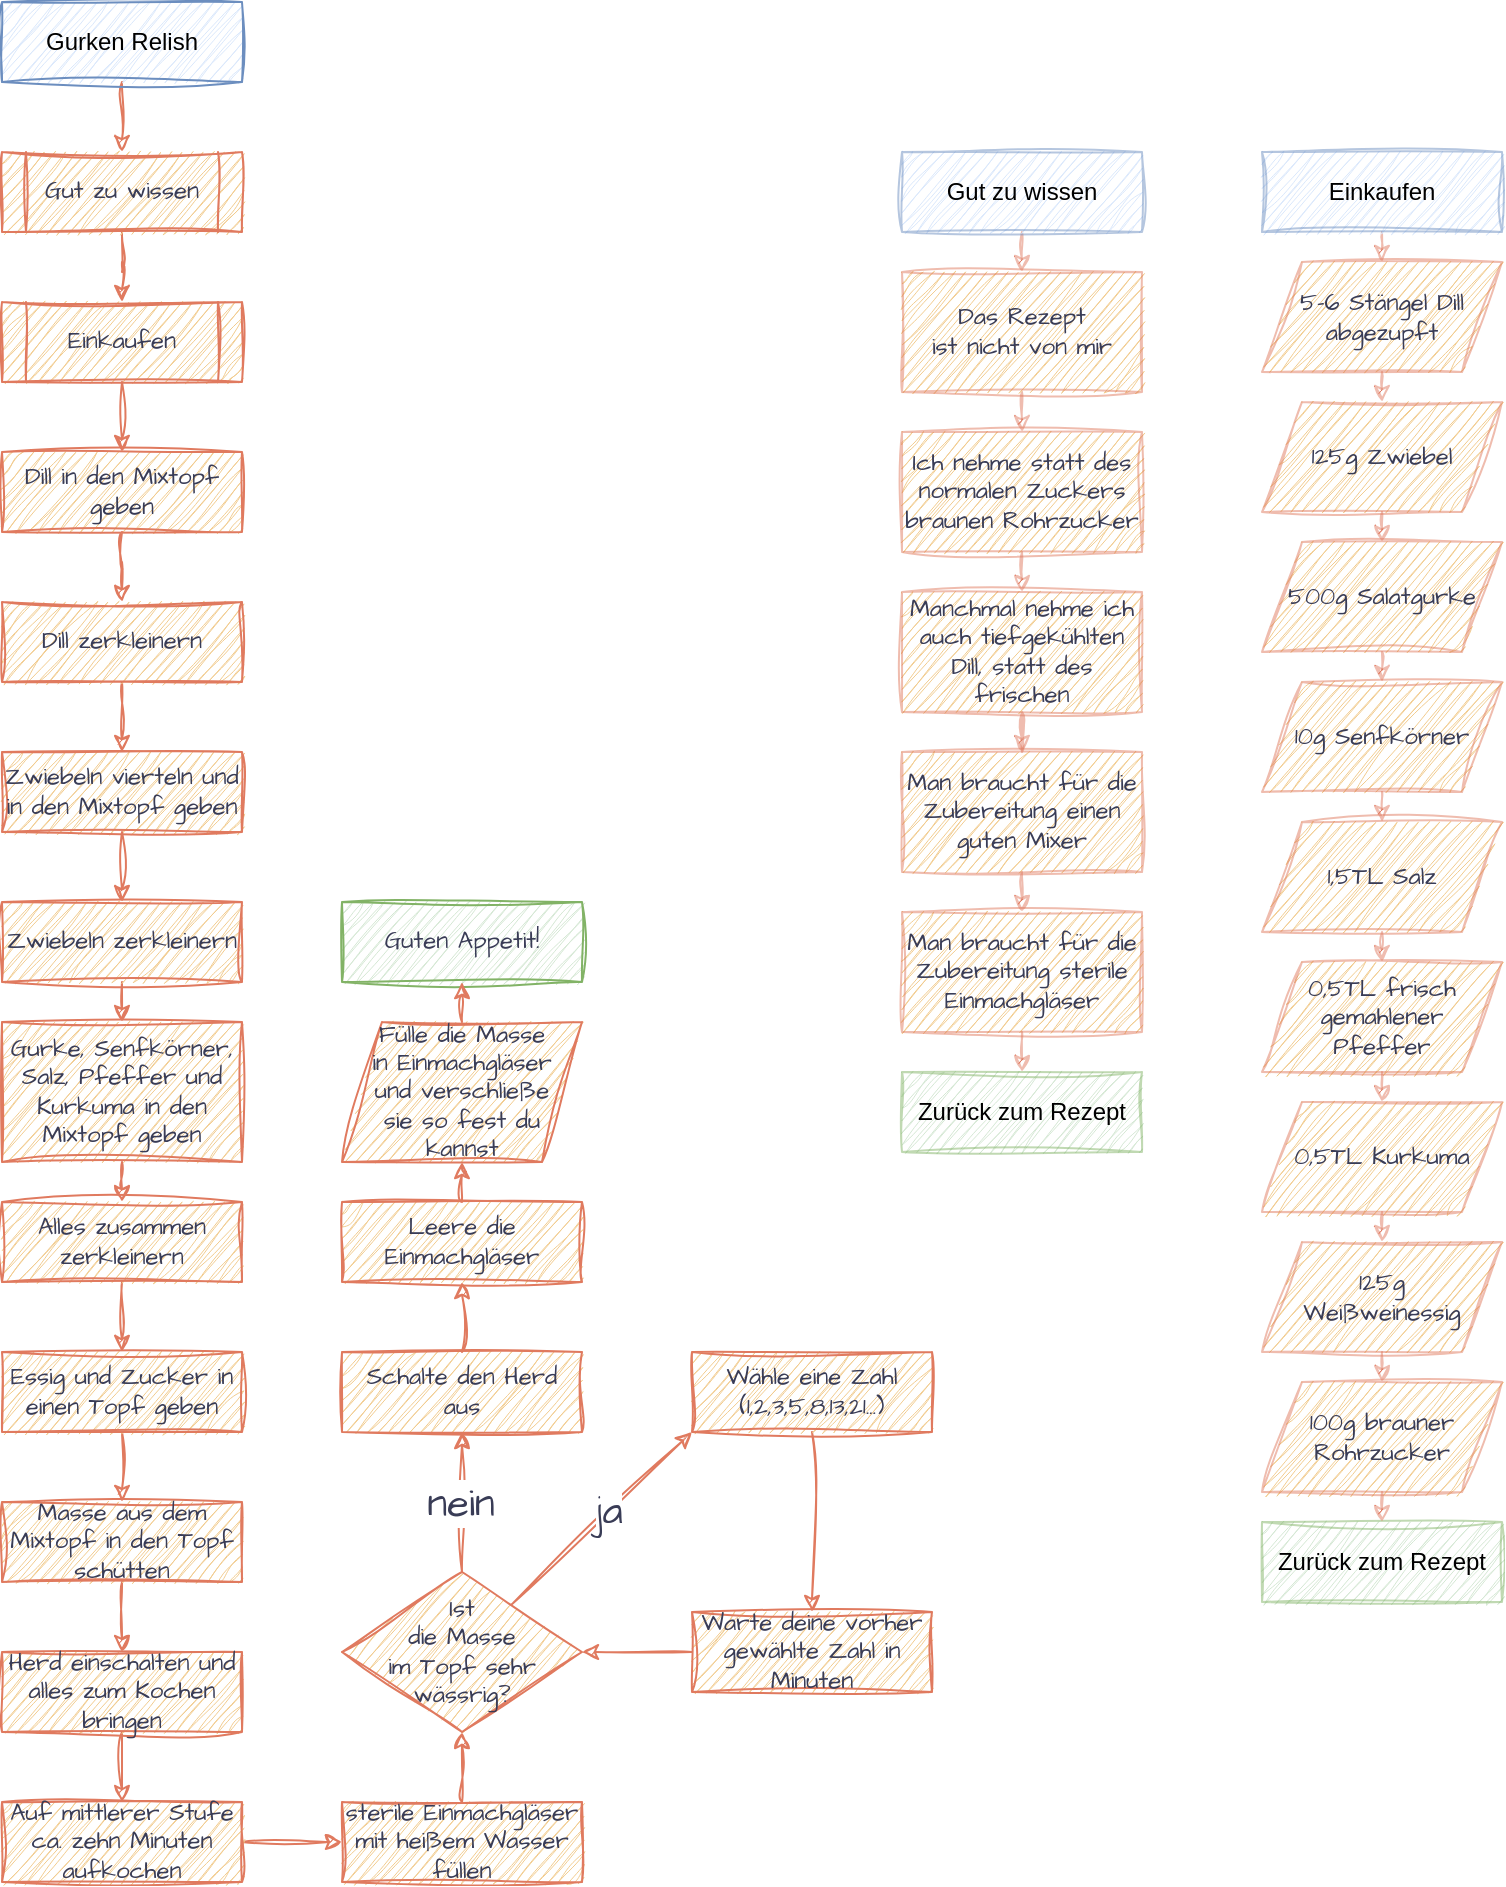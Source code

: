 <mxfile version="24.4.8" type="github">
  <diagram id="C5RBs43oDa-KdzZeNtuy" name="Page-1">
    <mxGraphModel dx="868" dy="443" grid="1" gridSize="10" guides="1" tooltips="1" connect="1" arrows="1" fold="1" page="1" pageScale="1" pageWidth="827" pageHeight="1169" math="0" shadow="0">
      <root>
        <mxCell id="WIyWlLk6GJQsqaUBKTNV-0" />
        <mxCell id="WIyWlLk6GJQsqaUBKTNV-1" parent="WIyWlLk6GJQsqaUBKTNV-0" />
        <mxCell id="4L0IjsL5w-Bih_GVUGfY-2" style="edgeStyle=orthogonalEdgeStyle;rounded=0;hachureGap=4;orthogonalLoop=1;jettySize=auto;html=1;exitX=0.5;exitY=1;exitDx=0;exitDy=0;entryX=0.5;entryY=0;entryDx=0;entryDy=0;strokeColor=#E07A5F;fontFamily=Architects Daughter;fontSource=https%3A%2F%2Ffonts.googleapis.com%2Fcss%3Ffamily%3DArchitects%2BDaughter;fontSize=16;fontColor=#393C56;fillColor=#F2CC8F;sketch=1;curveFitting=1;jiggle=2;" parent="WIyWlLk6GJQsqaUBKTNV-1" source="WIyWlLk6GJQsqaUBKTNV-3" target="4L0IjsL5w-Bih_GVUGfY-1" edge="1">
          <mxGeometry relative="1" as="geometry" />
        </mxCell>
        <mxCell id="WIyWlLk6GJQsqaUBKTNV-3" value="Gurken Relish" style="rounded=0;whiteSpace=wrap;html=1;fontSize=12;glass=0;strokeWidth=1;shadow=0;labelBackgroundColor=none;fillColor=#dae8fc;strokeColor=#6c8ebf;sketch=1;curveFitting=1;jiggle=2;" parent="WIyWlLk6GJQsqaUBKTNV-1" vertex="1">
          <mxGeometry x="50" y="50" width="120" height="40" as="geometry" />
        </mxCell>
        <mxCell id="4L0IjsL5w-Bih_GVUGfY-16" style="edgeStyle=orthogonalEdgeStyle;rounded=0;hachureGap=4;orthogonalLoop=1;jettySize=auto;html=1;exitX=0.5;exitY=1;exitDx=0;exitDy=0;strokeColor=#E07A5F;fontFamily=Architects Daughter;fontSource=https%3A%2F%2Ffonts.googleapis.com%2Fcss%3Ffamily%3DArchitects%2BDaughter;fontSize=16;fontColor=#393C56;fillColor=#F2CC8F;sketch=1;curveFitting=1;jiggle=2;" parent="WIyWlLk6GJQsqaUBKTNV-1" source="4L0IjsL5w-Bih_GVUGfY-1" target="4L0IjsL5w-Bih_GVUGfY-15" edge="1">
          <mxGeometry relative="1" as="geometry" />
        </mxCell>
        <mxCell id="4L0IjsL5w-Bih_GVUGfY-1" value="Gut zu wissen" style="shape=process;whiteSpace=wrap;html=1;backgroundOutline=1;hachureGap=4;strokeColor=#E07A5F;fontFamily=Architects Daughter;fontSource=https%3A%2F%2Ffonts.googleapis.com%2Fcss%3Ffamily%3DArchitects%2BDaughter;fontSize=12;fontColor=#393C56;fillColor=#F2CC8F;rounded=0;sketch=1;curveFitting=1;jiggle=2;" parent="WIyWlLk6GJQsqaUBKTNV-1" vertex="1">
          <mxGeometry x="50" y="125" width="120" height="40" as="geometry" />
        </mxCell>
        <mxCell id="4L0IjsL5w-Bih_GVUGfY-70" style="edgeStyle=orthogonalEdgeStyle;rounded=0;hachureGap=4;orthogonalLoop=1;jettySize=auto;html=1;exitX=0.5;exitY=1;exitDx=0;exitDy=0;strokeColor=#E07A5F;fontFamily=Architects Daughter;fontSource=https%3A%2F%2Ffonts.googleapis.com%2Fcss%3Ffamily%3DArchitects%2BDaughter;fontSize=16;fontColor=#393C56;fillColor=#F2CC8F;sketch=1;curveFitting=1;jiggle=2;" parent="WIyWlLk6GJQsqaUBKTNV-1" source="4L0IjsL5w-Bih_GVUGfY-3" target="4L0IjsL5w-Bih_GVUGfY-69" edge="1">
          <mxGeometry relative="1" as="geometry" />
        </mxCell>
        <mxCell id="4L0IjsL5w-Bih_GVUGfY-3" value="Dill in den Mixtopf geben" style="rounded=0;whiteSpace=wrap;html=1;hachureGap=4;strokeColor=#E07A5F;fontFamily=Architects Daughter;fontSource=https%3A%2F%2Ffonts.googleapis.com%2Fcss%3Ffamily%3DArchitects%2BDaughter;fontSize=12;fontColor=#393C56;fillColor=#F2CC8F;sketch=1;curveFitting=1;jiggle=2;" parent="WIyWlLk6GJQsqaUBKTNV-1" vertex="1">
          <mxGeometry x="50" y="275" width="120" height="40" as="geometry" />
        </mxCell>
        <mxCell id="4L0IjsL5w-Bih_GVUGfY-8" style="edgeStyle=orthogonalEdgeStyle;rounded=0;hachureGap=4;orthogonalLoop=1;jettySize=auto;html=1;exitX=0.5;exitY=1;exitDx=0;exitDy=0;entryX=0.5;entryY=0;entryDx=0;entryDy=0;strokeColor=#E07A5F;fontFamily=Architects Daughter;fontSource=https%3A%2F%2Ffonts.googleapis.com%2Fcss%3Ffamily%3DArchitects%2BDaughter;fontSize=16;fontColor=#393C56;fillColor=#F2CC8F;sketch=1;curveFitting=1;jiggle=2;shadow=0;strokeOpacity=50;" parent="WIyWlLk6GJQsqaUBKTNV-1" source="4L0IjsL5w-Bih_GVUGfY-5" target="4L0IjsL5w-Bih_GVUGfY-7" edge="1">
          <mxGeometry relative="1" as="geometry" />
        </mxCell>
        <mxCell id="4L0IjsL5w-Bih_GVUGfY-5" value="Gut zu wissen" style="rounded=0;whiteSpace=wrap;html=1;fontSize=12;glass=0;strokeWidth=1;shadow=0;labelBackgroundColor=none;fillColor=#dae8fc;strokeColor=#6c8ebf;sketch=1;curveFitting=1;jiggle=2;strokeOpacity=50;" parent="WIyWlLk6GJQsqaUBKTNV-1" vertex="1">
          <mxGeometry x="500" y="125" width="120" height="40" as="geometry" />
        </mxCell>
        <mxCell id="4L0IjsL5w-Bih_GVUGfY-10" style="edgeStyle=orthogonalEdgeStyle;rounded=0;hachureGap=4;orthogonalLoop=1;jettySize=auto;html=1;exitX=0.5;exitY=1;exitDx=0;exitDy=0;entryX=0.5;entryY=0;entryDx=0;entryDy=0;strokeColor=#E07A5F;fontFamily=Architects Daughter;fontSource=https%3A%2F%2Ffonts.googleapis.com%2Fcss%3Ffamily%3DArchitects%2BDaughter;fontSize=16;fontColor=#393C56;fillColor=#F2CC8F;sketch=1;curveFitting=1;jiggle=2;shadow=0;strokeOpacity=50;" parent="WIyWlLk6GJQsqaUBKTNV-1" source="4L0IjsL5w-Bih_GVUGfY-7" target="4L0IjsL5w-Bih_GVUGfY-9" edge="1">
          <mxGeometry relative="1" as="geometry" />
        </mxCell>
        <mxCell id="4L0IjsL5w-Bih_GVUGfY-7" value="Das Rezept&lt;br&gt;ist nicht von mir" style="shape=label;fixedSize=1;hachureGap=4;strokeColor=#E07A5F;fontFamily=Architects Daughter;fontSource=https%3A%2F%2Ffonts.googleapis.com%2Fcss%3Ffamily%3DArchitects%2BDaughter;fontSize=12;fontColor=#393C56;fillColor=#F2CC8F;labelBorderColor=none;whiteSpace=wrap;html=1;labelBackgroundColor=none;rounded=0;sketch=1;curveFitting=1;jiggle=2;shadow=0;strokeOpacity=50;" parent="WIyWlLk6GJQsqaUBKTNV-1" vertex="1">
          <mxGeometry x="500" y="185" width="120" height="60" as="geometry" />
        </mxCell>
        <mxCell id="4L0IjsL5w-Bih_GVUGfY-12" style="edgeStyle=orthogonalEdgeStyle;rounded=0;hachureGap=4;orthogonalLoop=1;jettySize=auto;html=1;exitX=0.5;exitY=1;exitDx=0;exitDy=0;entryX=0.5;entryY=0;entryDx=0;entryDy=0;strokeColor=#E07A5F;fontFamily=Architects Daughter;fontSource=https%3A%2F%2Ffonts.googleapis.com%2Fcss%3Ffamily%3DArchitects%2BDaughter;fontSize=16;fontColor=#393C56;fillColor=#F2CC8F;sketch=1;curveFitting=1;jiggle=2;shadow=0;strokeOpacity=50;" parent="WIyWlLk6GJQsqaUBKTNV-1" source="4L0IjsL5w-Bih_GVUGfY-9" target="4L0IjsL5w-Bih_GVUGfY-11" edge="1">
          <mxGeometry relative="1" as="geometry" />
        </mxCell>
        <mxCell id="4L0IjsL5w-Bih_GVUGfY-9" value="Ich nehme statt des normalen Zuckers braunen Rohrzucker" style="shape=label;fixedSize=1;hachureGap=4;strokeColor=#E07A5F;fontFamily=Architects Daughter;fontSource=https%3A%2F%2Ffonts.googleapis.com%2Fcss%3Ffamily%3DArchitects%2BDaughter;fontSize=12;fontColor=#393C56;fillColor=#F2CC8F;labelBorderColor=none;whiteSpace=wrap;html=1;labelBackgroundColor=none;rounded=0;sketch=1;curveFitting=1;jiggle=2;shadow=0;strokeOpacity=50;" parent="WIyWlLk6GJQsqaUBKTNV-1" vertex="1">
          <mxGeometry x="500" y="265" width="120" height="60" as="geometry" />
        </mxCell>
        <mxCell id="4L0IjsL5w-Bih_GVUGfY-21" style="edgeStyle=orthogonalEdgeStyle;rounded=0;hachureGap=4;orthogonalLoop=1;jettySize=auto;html=1;exitX=0.5;exitY=1;exitDx=0;exitDy=0;strokeColor=#E07A5F;fontFamily=Architects Daughter;fontSource=https%3A%2F%2Ffonts.googleapis.com%2Fcss%3Ffamily%3DArchitects%2BDaughter;fontSize=16;fontColor=#393C56;fillColor=#F2CC8F;sketch=1;curveFitting=1;jiggle=2;shadow=0;strokeOpacity=50;" parent="WIyWlLk6GJQsqaUBKTNV-1" source="4L0IjsL5w-Bih_GVUGfY-11" target="4L0IjsL5w-Bih_GVUGfY-20" edge="1">
          <mxGeometry relative="1" as="geometry" />
        </mxCell>
        <mxCell id="4L0IjsL5w-Bih_GVUGfY-11" value="Manchmal nehme ich auch tiefgekühlten Dill, statt des frischen" style="shape=label;fixedSize=1;hachureGap=4;strokeColor=#E07A5F;fontFamily=Architects Daughter;fontSource=https%3A%2F%2Ffonts.googleapis.com%2Fcss%3Ffamily%3DArchitects%2BDaughter;fontSize=12;fontColor=#393C56;fillColor=#F2CC8F;labelBorderColor=none;whiteSpace=wrap;html=1;labelBackgroundColor=none;rounded=0;sketch=1;curveFitting=1;jiggle=2;shadow=0;strokeOpacity=50;" parent="WIyWlLk6GJQsqaUBKTNV-1" vertex="1">
          <mxGeometry x="500" y="345" width="120" height="60" as="geometry" />
        </mxCell>
        <mxCell id="4L0IjsL5w-Bih_GVUGfY-13" value="Zurück zum Rezept" style="rounded=0;whiteSpace=wrap;html=1;fontSize=12;glass=0;strokeWidth=1;shadow=0;labelBackgroundColor=none;fillColor=#d5e8d4;strokeColor=#82b366;sketch=1;curveFitting=1;jiggle=2;strokeOpacity=50;" parent="WIyWlLk6GJQsqaUBKTNV-1" vertex="1">
          <mxGeometry x="500" y="585" width="120" height="40" as="geometry" />
        </mxCell>
        <mxCell id="4L0IjsL5w-Bih_GVUGfY-68" style="edgeStyle=orthogonalEdgeStyle;rounded=0;hachureGap=4;orthogonalLoop=1;jettySize=auto;html=1;exitX=0.5;exitY=1;exitDx=0;exitDy=0;entryX=0.5;entryY=0;entryDx=0;entryDy=0;strokeColor=#E07A5F;fontFamily=Architects Daughter;fontSource=https%3A%2F%2Ffonts.googleapis.com%2Fcss%3Ffamily%3DArchitects%2BDaughter;fontSize=16;fontColor=#393C56;fillColor=#F2CC8F;sketch=1;curveFitting=1;jiggle=2;" parent="WIyWlLk6GJQsqaUBKTNV-1" source="4L0IjsL5w-Bih_GVUGfY-15" target="4L0IjsL5w-Bih_GVUGfY-3" edge="1">
          <mxGeometry relative="1" as="geometry" />
        </mxCell>
        <mxCell id="4L0IjsL5w-Bih_GVUGfY-15" value="Einkaufen" style="shape=process;whiteSpace=wrap;html=1;backgroundOutline=1;hachureGap=4;strokeColor=#E07A5F;fontFamily=Architects Daughter;fontSource=https%3A%2F%2Ffonts.googleapis.com%2Fcss%3Ffamily%3DArchitects%2BDaughter;fontSize=12;fontColor=#393C56;fillColor=#F2CC8F;rounded=0;sketch=1;curveFitting=1;jiggle=2;" parent="WIyWlLk6GJQsqaUBKTNV-1" vertex="1">
          <mxGeometry x="50" y="200" width="120" height="40" as="geometry" />
        </mxCell>
        <mxCell id="4L0IjsL5w-Bih_GVUGfY-31" style="edgeStyle=orthogonalEdgeStyle;rounded=0;hachureGap=4;orthogonalLoop=1;jettySize=auto;html=1;exitX=0.5;exitY=1;exitDx=0;exitDy=0;entryX=0.5;entryY=0;entryDx=0;entryDy=0;strokeColor=#E07A5F;fontFamily=Architects Daughter;fontSource=https%3A%2F%2Ffonts.googleapis.com%2Fcss%3Ffamily%3DArchitects%2BDaughter;fontSize=16;fontColor=#393C56;fillColor=#F2CC8F;sketch=1;curveFitting=1;jiggle=2;strokeOpacity=50;" parent="WIyWlLk6GJQsqaUBKTNV-1" source="4L0IjsL5w-Bih_GVUGfY-17" target="4L0IjsL5w-Bih_GVUGfY-18" edge="1">
          <mxGeometry relative="1" as="geometry" />
        </mxCell>
        <mxCell id="4L0IjsL5w-Bih_GVUGfY-17" value="Einkaufen" style="rounded=0;whiteSpace=wrap;html=1;fontSize=12;glass=0;strokeWidth=1;shadow=0;labelBackgroundColor=none;fillColor=#dae8fc;strokeColor=#6c8ebf;sketch=1;curveFitting=1;jiggle=2;strokeOpacity=50;" parent="WIyWlLk6GJQsqaUBKTNV-1" vertex="1">
          <mxGeometry x="680" y="125" width="120" height="40" as="geometry" />
        </mxCell>
        <mxCell id="4L0IjsL5w-Bih_GVUGfY-32" style="edgeStyle=orthogonalEdgeStyle;rounded=0;hachureGap=4;orthogonalLoop=1;jettySize=auto;html=1;exitX=0.5;exitY=1;exitDx=0;exitDy=0;strokeColor=#E07A5F;fontFamily=Architects Daughter;fontSource=https%3A%2F%2Ffonts.googleapis.com%2Fcss%3Ffamily%3DArchitects%2BDaughter;fontSize=16;fontColor=#393C56;fillColor=#F2CC8F;sketch=1;curveFitting=1;jiggle=2;strokeOpacity=50;entryX=0.5;entryY=0;entryDx=0;entryDy=0;" parent="WIyWlLk6GJQsqaUBKTNV-1" source="4L0IjsL5w-Bih_GVUGfY-18" target="f4ZvMwfRTSCUIyHT1_3n-0" edge="1">
          <mxGeometry relative="1" as="geometry">
            <mxPoint x="740" y="255" as="targetPoint" />
          </mxGeometry>
        </mxCell>
        <mxCell id="4L0IjsL5w-Bih_GVUGfY-18" value="5-6 Stängel Dill&lt;br&gt;abgezupft" style="shape=parallelogram;fixedSize=1;hachureGap=4;strokeColor=#E07A5F;fontFamily=Architects Daughter;fontSource=https%3A%2F%2Ffonts.googleapis.com%2Fcss%3Ffamily%3DArchitects%2BDaughter;fontSize=12;fontColor=#393C56;fillColor=#F2CC8F;labelBorderColor=none;whiteSpace=wrap;html=1;labelBackgroundColor=none;verticalAlign=middle;rounded=0;sketch=1;curveFitting=1;jiggle=2;strokeOpacity=50;perimeter=parallelogramPerimeter;align=center;" parent="WIyWlLk6GJQsqaUBKTNV-1" vertex="1">
          <mxGeometry x="680" y="180" width="120" height="55" as="geometry" />
        </mxCell>
        <mxCell id="4L0IjsL5w-Bih_GVUGfY-20" value="Man braucht für die Zubereitung einen guten Mixer" style="shape=label;fixedSize=1;hachureGap=4;strokeColor=#E07A5F;fontFamily=Architects Daughter;fontSource=https%3A%2F%2Ffonts.googleapis.com%2Fcss%3Ffamily%3DArchitects%2BDaughter;fontSize=12;fontColor=#393C56;fillColor=#F2CC8F;labelBorderColor=none;whiteSpace=wrap;html=1;labelBackgroundColor=none;rounded=0;sketch=1;curveFitting=1;jiggle=2;shadow=0;strokeOpacity=50;" parent="WIyWlLk6GJQsqaUBKTNV-1" vertex="1">
          <mxGeometry x="500" y="425" width="120" height="60" as="geometry" />
        </mxCell>
        <mxCell id="4L0IjsL5w-Bih_GVUGfY-61" value="Zurück zum Rezept" style="rounded=0;whiteSpace=wrap;html=1;fontSize=12;glass=0;strokeWidth=1;shadow=0;labelBackgroundColor=none;fillColor=#d5e8d4;strokeColor=#82b366;sketch=1;curveFitting=1;jiggle=2;strokeOpacity=50;" parent="WIyWlLk6GJQsqaUBKTNV-1" vertex="1">
          <mxGeometry x="680" y="810" width="120" height="40" as="geometry" />
        </mxCell>
        <mxCell id="4L0IjsL5w-Bih_GVUGfY-73" style="edgeStyle=orthogonalEdgeStyle;rounded=0;hachureGap=4;orthogonalLoop=1;jettySize=auto;html=1;exitX=0.5;exitY=1;exitDx=0;exitDy=0;entryX=0.5;entryY=0;entryDx=0;entryDy=0;strokeColor=#E07A5F;fontFamily=Architects Daughter;fontSource=https%3A%2F%2Ffonts.googleapis.com%2Fcss%3Ffamily%3DArchitects%2BDaughter;fontSize=16;fontColor=#393C56;fillColor=#F2CC8F;sketch=1;curveFitting=1;jiggle=2;" parent="WIyWlLk6GJQsqaUBKTNV-1" source="4L0IjsL5w-Bih_GVUGfY-69" target="4L0IjsL5w-Bih_GVUGfY-72" edge="1">
          <mxGeometry relative="1" as="geometry" />
        </mxCell>
        <mxCell id="4L0IjsL5w-Bih_GVUGfY-69" value="Dill zerkleinern" style="rounded=0;whiteSpace=wrap;html=1;hachureGap=4;strokeColor=#E07A5F;fontFamily=Architects Daughter;fontSource=https%3A%2F%2Ffonts.googleapis.com%2Fcss%3Ffamily%3DArchitects%2BDaughter;fontSize=12;fontColor=#393C56;fillColor=#F2CC8F;sketch=1;curveFitting=1;jiggle=2;" parent="WIyWlLk6GJQsqaUBKTNV-1" vertex="1">
          <mxGeometry x="50" y="350" width="120" height="40" as="geometry" />
        </mxCell>
        <mxCell id="4L0IjsL5w-Bih_GVUGfY-72" value="Zwiebeln vierteln und in den Mixtopf geben" style="rounded=0;whiteSpace=wrap;html=1;hachureGap=4;strokeColor=#E07A5F;fontFamily=Architects Daughter;fontSource=https%3A%2F%2Ffonts.googleapis.com%2Fcss%3Ffamily%3DArchitects%2BDaughter;fontSize=12;fontColor=#393C56;fillColor=#F2CC8F;sketch=1;curveFitting=1;jiggle=2;" parent="WIyWlLk6GJQsqaUBKTNV-1" vertex="1">
          <mxGeometry x="50" y="425" width="120" height="40" as="geometry" />
        </mxCell>
        <mxCell id="4L0IjsL5w-Bih_GVUGfY-79" style="edgeStyle=orthogonalEdgeStyle;rounded=0;hachureGap=4;orthogonalLoop=1;jettySize=auto;html=1;exitX=0.5;exitY=1;exitDx=0;exitDy=0;entryX=0.5;entryY=0;entryDx=0;entryDy=0;strokeColor=#E07A5F;fontFamily=Architects Daughter;fontSource=https%3A%2F%2Ffonts.googleapis.com%2Fcss%3Ffamily%3DArchitects%2BDaughter;fontSize=16;fontColor=#393C56;fillColor=#F2CC8F;sketch=1;curveFitting=1;jiggle=2;" parent="WIyWlLk6GJQsqaUBKTNV-1" source="4L0IjsL5w-Bih_GVUGfY-76" target="4L0IjsL5w-Bih_GVUGfY-78" edge="1">
          <mxGeometry relative="1" as="geometry" />
        </mxCell>
        <mxCell id="4L0IjsL5w-Bih_GVUGfY-76" value="Zwiebeln zerkleinern" style="rounded=0;whiteSpace=wrap;html=1;hachureGap=4;strokeColor=#E07A5F;fontFamily=Architects Daughter;fontSource=https%3A%2F%2Ffonts.googleapis.com%2Fcss%3Ffamily%3DArchitects%2BDaughter;fontSize=12;fontColor=#393C56;fillColor=#F2CC8F;sketch=1;curveFitting=1;jiggle=2;" parent="WIyWlLk6GJQsqaUBKTNV-1" vertex="1">
          <mxGeometry x="50" y="500" width="120" height="40" as="geometry" />
        </mxCell>
        <mxCell id="4L0IjsL5w-Bih_GVUGfY-81" style="edgeStyle=orthogonalEdgeStyle;rounded=0;hachureGap=4;orthogonalLoop=1;jettySize=auto;html=1;exitX=0.5;exitY=1;exitDx=0;exitDy=0;entryX=0.5;entryY=0;entryDx=0;entryDy=0;strokeColor=#E07A5F;fontFamily=Architects Daughter;fontSource=https%3A%2F%2Ffonts.googleapis.com%2Fcss%3Ffamily%3DArchitects%2BDaughter;fontSize=16;fontColor=#393C56;fillColor=#F2CC8F;sketch=1;curveFitting=1;jiggle=2;" parent="WIyWlLk6GJQsqaUBKTNV-1" source="4L0IjsL5w-Bih_GVUGfY-78" target="4L0IjsL5w-Bih_GVUGfY-80" edge="1">
          <mxGeometry relative="1" as="geometry" />
        </mxCell>
        <mxCell id="4L0IjsL5w-Bih_GVUGfY-78" value="Gurke, Senfkörner, Salz, Pfeffer und Kurkuma in den Mixtopf geben" style="rounded=0;whiteSpace=wrap;html=1;hachureGap=4;strokeColor=#E07A5F;fontFamily=Architects Daughter;fontSource=https%3A%2F%2Ffonts.googleapis.com%2Fcss%3Ffamily%3DArchitects%2BDaughter;fontSize=12;fontColor=#393C56;fillColor=#F2CC8F;sketch=1;curveFitting=1;jiggle=2;" parent="WIyWlLk6GJQsqaUBKTNV-1" vertex="1">
          <mxGeometry x="50" y="560" width="120" height="70" as="geometry" />
        </mxCell>
        <mxCell id="4L0IjsL5w-Bih_GVUGfY-83" style="edgeStyle=orthogonalEdgeStyle;rounded=0;hachureGap=4;orthogonalLoop=1;jettySize=auto;html=1;exitX=0.5;exitY=1;exitDx=0;exitDy=0;entryX=0.5;entryY=0;entryDx=0;entryDy=0;strokeColor=#E07A5F;fontFamily=Architects Daughter;fontSource=https%3A%2F%2Ffonts.googleapis.com%2Fcss%3Ffamily%3DArchitects%2BDaughter;fontSize=16;fontColor=#393C56;fillColor=#F2CC8F;sketch=1;curveFitting=1;jiggle=2;" parent="WIyWlLk6GJQsqaUBKTNV-1" source="4L0IjsL5w-Bih_GVUGfY-80" target="4L0IjsL5w-Bih_GVUGfY-82" edge="1">
          <mxGeometry relative="1" as="geometry" />
        </mxCell>
        <mxCell id="4L0IjsL5w-Bih_GVUGfY-80" value="Alles zusammen zerkleinern" style="rounded=0;whiteSpace=wrap;html=1;hachureGap=4;strokeColor=#E07A5F;fontFamily=Architects Daughter;fontSource=https%3A%2F%2Ffonts.googleapis.com%2Fcss%3Ffamily%3DArchitects%2BDaughter;fontSize=12;fontColor=#393C56;fillColor=#F2CC8F;sketch=1;curveFitting=1;jiggle=2;" parent="WIyWlLk6GJQsqaUBKTNV-1" vertex="1">
          <mxGeometry x="50" y="650" width="120" height="40" as="geometry" />
        </mxCell>
        <mxCell id="4L0IjsL5w-Bih_GVUGfY-85" style="edgeStyle=orthogonalEdgeStyle;rounded=0;hachureGap=4;orthogonalLoop=1;jettySize=auto;html=1;exitX=0.5;exitY=1;exitDx=0;exitDy=0;entryX=0.5;entryY=0;entryDx=0;entryDy=0;strokeColor=#E07A5F;fontFamily=Architects Daughter;fontSource=https%3A%2F%2Ffonts.googleapis.com%2Fcss%3Ffamily%3DArchitects%2BDaughter;fontSize=16;fontColor=#393C56;fillColor=#F2CC8F;sketch=1;curveFitting=1;jiggle=2;" parent="WIyWlLk6GJQsqaUBKTNV-1" source="4L0IjsL5w-Bih_GVUGfY-82" target="4L0IjsL5w-Bih_GVUGfY-86" edge="1">
          <mxGeometry relative="1" as="geometry">
            <mxPoint x="110" y="800" as="targetPoint" />
          </mxGeometry>
        </mxCell>
        <mxCell id="4L0IjsL5w-Bih_GVUGfY-82" value="Essig und Zucker in einen Topf geben" style="rounded=0;whiteSpace=wrap;html=1;hachureGap=4;strokeColor=#E07A5F;fontFamily=Architects Daughter;fontSource=https%3A%2F%2Ffonts.googleapis.com%2Fcss%3Ffamily%3DArchitects%2BDaughter;fontSize=12;fontColor=#393C56;fillColor=#F2CC8F;sketch=1;curveFitting=1;jiggle=2;" parent="WIyWlLk6GJQsqaUBKTNV-1" vertex="1">
          <mxGeometry x="50" y="725" width="120" height="40" as="geometry" />
        </mxCell>
        <mxCell id="4L0IjsL5w-Bih_GVUGfY-89" style="edgeStyle=orthogonalEdgeStyle;rounded=0;hachureGap=4;orthogonalLoop=1;jettySize=auto;html=1;exitX=0.5;exitY=1;exitDx=0;exitDy=0;entryX=0.5;entryY=0;entryDx=0;entryDy=0;strokeColor=#E07A5F;fontFamily=Architects Daughter;fontSource=https%3A%2F%2Ffonts.googleapis.com%2Fcss%3Ffamily%3DArchitects%2BDaughter;fontSize=16;fontColor=#393C56;fillColor=#F2CC8F;sketch=1;curveFitting=1;jiggle=2;" parent="WIyWlLk6GJQsqaUBKTNV-1" source="4L0IjsL5w-Bih_GVUGfY-86" target="4L0IjsL5w-Bih_GVUGfY-88" edge="1">
          <mxGeometry relative="1" as="geometry" />
        </mxCell>
        <mxCell id="4L0IjsL5w-Bih_GVUGfY-86" value="Masse aus dem Mixtopf in den Topf schütten" style="rounded=0;whiteSpace=wrap;html=1;hachureGap=4;strokeColor=#E07A5F;fontFamily=Architects Daughter;fontSource=https%3A%2F%2Ffonts.googleapis.com%2Fcss%3Ffamily%3DArchitects%2BDaughter;fontSize=12;fontColor=#393C56;fillColor=#F2CC8F;sketch=1;curveFitting=1;jiggle=2;" parent="WIyWlLk6GJQsqaUBKTNV-1" vertex="1">
          <mxGeometry x="50" y="800" width="120" height="40" as="geometry" />
        </mxCell>
        <mxCell id="4L0IjsL5w-Bih_GVUGfY-94" style="edgeStyle=orthogonalEdgeStyle;rounded=0;hachureGap=4;orthogonalLoop=1;jettySize=auto;html=1;exitX=0.5;exitY=1;exitDx=0;exitDy=0;entryX=0.5;entryY=0;entryDx=0;entryDy=0;strokeColor=#E07A5F;fontFamily=Architects Daughter;fontSource=https%3A%2F%2Ffonts.googleapis.com%2Fcss%3Ffamily%3DArchitects%2BDaughter;fontSize=16;fontColor=#393C56;fillColor=#F2CC8F;sketch=1;curveFitting=1;jiggle=2;" parent="WIyWlLk6GJQsqaUBKTNV-1" source="4L0IjsL5w-Bih_GVUGfY-88" target="4L0IjsL5w-Bih_GVUGfY-90" edge="1">
          <mxGeometry relative="1" as="geometry" />
        </mxCell>
        <mxCell id="4L0IjsL5w-Bih_GVUGfY-88" value="Herd einschalten und alles zum Kochen bringen" style="rounded=0;whiteSpace=wrap;html=1;hachureGap=4;strokeColor=#E07A5F;fontFamily=Architects Daughter;fontSource=https%3A%2F%2Ffonts.googleapis.com%2Fcss%3Ffamily%3DArchitects%2BDaughter;fontSize=12;fontColor=#393C56;fillColor=#F2CC8F;sketch=1;curveFitting=1;jiggle=2;" parent="WIyWlLk6GJQsqaUBKTNV-1" vertex="1">
          <mxGeometry x="50" y="875" width="120" height="40" as="geometry" />
        </mxCell>
        <mxCell id="4L0IjsL5w-Bih_GVUGfY-95" style="edgeStyle=orthogonalEdgeStyle;rounded=0;hachureGap=4;orthogonalLoop=1;jettySize=auto;html=1;exitX=1;exitY=0.5;exitDx=0;exitDy=0;strokeColor=#E07A5F;fontFamily=Architects Daughter;fontSource=https%3A%2F%2Ffonts.googleapis.com%2Fcss%3Ffamily%3DArchitects%2BDaughter;fontSize=16;fontColor=#393C56;fillColor=#F2CC8F;sketch=1;curveFitting=1;jiggle=2;entryX=0;entryY=0.5;entryDx=0;entryDy=0;" parent="WIyWlLk6GJQsqaUBKTNV-1" source="4L0IjsL5w-Bih_GVUGfY-90" target="f4ZvMwfRTSCUIyHT1_3n-28" edge="1">
          <mxGeometry relative="1" as="geometry">
            <mxPoint x="190" y="1040" as="targetPoint" />
          </mxGeometry>
        </mxCell>
        <mxCell id="4L0IjsL5w-Bih_GVUGfY-90" value="Auf mittlerer Stufe ca. zehn Minuten aufkochen" style="rounded=0;whiteSpace=wrap;html=1;hachureGap=4;strokeColor=#E07A5F;fontFamily=Architects Daughter;fontSource=https%3A%2F%2Ffonts.googleapis.com%2Fcss%3Ffamily%3DArchitects%2BDaughter;fontSize=12;fontColor=#393C56;fillColor=#F2CC8F;sketch=1;curveFitting=1;jiggle=2;" parent="WIyWlLk6GJQsqaUBKTNV-1" vertex="1">
          <mxGeometry x="50" y="950" width="120" height="40" as="geometry" />
        </mxCell>
        <mxCell id="4L0IjsL5w-Bih_GVUGfY-103" value="f" style="edgeStyle=orthogonalEdgeStyle;rounded=0;hachureGap=4;orthogonalLoop=1;jettySize=auto;html=1;exitX=0.5;exitY=0;exitDx=0;exitDy=0;entryX=0.5;entryY=1;entryDx=0;entryDy=0;strokeColor=#E07A5F;fontFamily=Architects Daughter;fontSource=https%3A%2F%2Ffonts.googleapis.com%2Fcss%3Ffamily%3DArchitects%2BDaughter;fontSize=16;fontColor=#393C56;fillColor=#F2CC8F;sketch=1;curveFitting=1;jiggle=2;" parent="WIyWlLk6GJQsqaUBKTNV-1" source="4L0IjsL5w-Bih_GVUGfY-100" target="4L0IjsL5w-Bih_GVUGfY-101" edge="1">
          <mxGeometry relative="1" as="geometry" />
        </mxCell>
        <mxCell id="4L0IjsL5w-Bih_GVUGfY-104" value="nein" style="edgeLabel;html=1;align=center;verticalAlign=middle;resizable=0;points=[];fontSize=20;fontFamily=Architects Daughter;fontColor=#393C56;rounded=0;sketch=1;curveFitting=1;jiggle=2;" parent="4L0IjsL5w-Bih_GVUGfY-103" vertex="1" connectable="0">
          <mxGeometry x="0.009" y="1" relative="1" as="geometry">
            <mxPoint as="offset" />
          </mxGeometry>
        </mxCell>
        <mxCell id="4L0IjsL5w-Bih_GVUGfY-106" style="rounded=0;hachureGap=4;orthogonalLoop=1;jettySize=auto;html=1;strokeColor=#E07A5F;fontFamily=Architects Daughter;fontSource=https%3A%2F%2Ffonts.googleapis.com%2Fcss%3Ffamily%3DArchitects%2BDaughter;fontSize=16;fontColor=#393C56;fillColor=#F2CC8F;sketch=1;curveFitting=1;jiggle=2;entryX=0;entryY=1;entryDx=0;entryDy=0;" parent="WIyWlLk6GJQsqaUBKTNV-1" source="4L0IjsL5w-Bih_GVUGfY-100" target="4L0IjsL5w-Bih_GVUGfY-105" edge="1">
          <mxGeometry relative="1" as="geometry" />
        </mxCell>
        <mxCell id="4L0IjsL5w-Bih_GVUGfY-107" value="ja" style="edgeLabel;html=1;align=center;verticalAlign=middle;resizable=0;points=[];fontSize=20;fontFamily=Architects Daughter;fontColor=#393C56;rounded=0;sketch=1;curveFitting=1;jiggle=2;" parent="4L0IjsL5w-Bih_GVUGfY-106" vertex="1" connectable="0">
          <mxGeometry x="0.077" y="1" relative="1" as="geometry">
            <mxPoint as="offset" />
          </mxGeometry>
        </mxCell>
        <mxCell id="4L0IjsL5w-Bih_GVUGfY-100" value="Ist&lt;br&gt;die Masse&lt;div&gt;im Topf sehr&lt;br&gt;wässrig?&lt;/div&gt;" style="rhombus;whiteSpace=wrap;html=1;hachureGap=4;strokeColor=#E07A5F;fontFamily=Architects Daughter;fontSource=https%3A%2F%2Ffonts.googleapis.com%2Fcss%3Ffamily%3DArchitects%2BDaughter;fontSize=12;fontColor=#393C56;fillColor=#F2CC8F;rounded=0;sketch=1;curveFitting=1;jiggle=2;" parent="WIyWlLk6GJQsqaUBKTNV-1" vertex="1">
          <mxGeometry x="220" y="835" width="120" height="80" as="geometry" />
        </mxCell>
        <mxCell id="4L0IjsL5w-Bih_GVUGfY-115" style="edgeStyle=orthogonalEdgeStyle;rounded=0;hachureGap=4;orthogonalLoop=1;jettySize=auto;html=1;exitX=0.5;exitY=0;exitDx=0;exitDy=0;entryX=0.5;entryY=1;entryDx=0;entryDy=0;strokeColor=#E07A5F;fontFamily=Architects Daughter;fontSource=https%3A%2F%2Ffonts.googleapis.com%2Fcss%3Ffamily%3DArchitects%2BDaughter;fontSize=16;fontColor=#393C56;fillColor=#F2CC8F;sketch=1;curveFitting=1;jiggle=2;" parent="WIyWlLk6GJQsqaUBKTNV-1" source="4L0IjsL5w-Bih_GVUGfY-101" target="4L0IjsL5w-Bih_GVUGfY-114" edge="1">
          <mxGeometry relative="1" as="geometry" />
        </mxCell>
        <mxCell id="4L0IjsL5w-Bih_GVUGfY-101" value="Schalte den Herd aus" style="whiteSpace=wrap;html=1;hachureGap=4;strokeColor=#E07A5F;fontFamily=Architects Daughter;fontSource=https%3A%2F%2Ffonts.googleapis.com%2Fcss%3Ffamily%3DArchitects%2BDaughter;fontSize=12;fontColor=#393C56;fillColor=#F2CC8F;rounded=0;sketch=1;curveFitting=1;jiggle=2;" parent="WIyWlLk6GJQsqaUBKTNV-1" vertex="1">
          <mxGeometry x="220" y="725" width="120" height="40" as="geometry" />
        </mxCell>
        <mxCell id="4L0IjsL5w-Bih_GVUGfY-112" style="edgeStyle=orthogonalEdgeStyle;rounded=0;hachureGap=4;orthogonalLoop=1;jettySize=auto;html=1;exitX=0.5;exitY=1;exitDx=0;exitDy=0;entryX=0.5;entryY=0;entryDx=0;entryDy=0;strokeColor=#E07A5F;fontFamily=Architects Daughter;fontSource=https%3A%2F%2Ffonts.googleapis.com%2Fcss%3Ffamily%3DArchitects%2BDaughter;fontSize=16;fontColor=#393C56;fillColor=#F2CC8F;sketch=1;curveFitting=1;jiggle=2;" parent="WIyWlLk6GJQsqaUBKTNV-1" source="4L0IjsL5w-Bih_GVUGfY-105" target="4L0IjsL5w-Bih_GVUGfY-111" edge="1">
          <mxGeometry relative="1" as="geometry" />
        </mxCell>
        <mxCell id="4L0IjsL5w-Bih_GVUGfY-105" value="Wähle eine Zahl (1,2,3,5,8,13,21...)" style="rounded=0;whiteSpace=wrap;html=1;hachureGap=4;strokeColor=#E07A5F;fontFamily=Architects Daughter;fontSource=https%3A%2F%2Ffonts.googleapis.com%2Fcss%3Ffamily%3DArchitects%2BDaughter;fontSize=12;fontColor=#393C56;fillColor=#F2CC8F;sketch=1;curveFitting=1;jiggle=2;" parent="WIyWlLk6GJQsqaUBKTNV-1" vertex="1">
          <mxGeometry x="395" y="725" width="120" height="40" as="geometry" />
        </mxCell>
        <mxCell id="4L0IjsL5w-Bih_GVUGfY-113" style="rounded=0;hachureGap=4;orthogonalLoop=1;jettySize=auto;html=1;exitX=0;exitY=0.5;exitDx=0;exitDy=0;entryX=1;entryY=0.5;entryDx=0;entryDy=0;strokeColor=#E07A5F;fontFamily=Architects Daughter;fontSource=https%3A%2F%2Ffonts.googleapis.com%2Fcss%3Ffamily%3DArchitects%2BDaughter;fontSize=16;fontColor=#393C56;fillColor=#F2CC8F;sketch=1;curveFitting=1;jiggle=2;" parent="WIyWlLk6GJQsqaUBKTNV-1" source="4L0IjsL5w-Bih_GVUGfY-111" target="4L0IjsL5w-Bih_GVUGfY-100" edge="1">
          <mxGeometry relative="1" as="geometry" />
        </mxCell>
        <mxCell id="4L0IjsL5w-Bih_GVUGfY-111" value="Warte deine vorher gewählte Zahl in Minuten" style="rounded=0;whiteSpace=wrap;html=1;hachureGap=4;strokeColor=#E07A5F;fontFamily=Architects Daughter;fontSource=https%3A%2F%2Ffonts.googleapis.com%2Fcss%3Ffamily%3DArchitects%2BDaughter;fontSize=12;fontColor=#393C56;fillColor=#F2CC8F;sketch=1;curveFitting=1;jiggle=2;" parent="WIyWlLk6GJQsqaUBKTNV-1" vertex="1">
          <mxGeometry x="395" y="855" width="120" height="40" as="geometry" />
        </mxCell>
        <mxCell id="4L0IjsL5w-Bih_GVUGfY-118" style="edgeStyle=orthogonalEdgeStyle;rounded=0;hachureGap=4;orthogonalLoop=1;jettySize=auto;html=1;exitX=0.5;exitY=0;exitDx=0;exitDy=0;entryX=0.5;entryY=1;entryDx=0;entryDy=0;strokeColor=#E07A5F;fontFamily=Architects Daughter;fontSource=https%3A%2F%2Ffonts.googleapis.com%2Fcss%3Ffamily%3DArchitects%2BDaughter;fontSize=16;fontColor=#393C56;fillColor=#F2CC8F;sketch=1;curveFitting=1;jiggle=2;" parent="WIyWlLk6GJQsqaUBKTNV-1" source="4L0IjsL5w-Bih_GVUGfY-114" target="9QeikRfn0r4M_8NBO6J8-3" edge="1">
          <mxGeometry relative="1" as="geometry" />
        </mxCell>
        <mxCell id="4L0IjsL5w-Bih_GVUGfY-114" value="Leere die Einmachgläser" style="rounded=0;whiteSpace=wrap;html=1;hachureGap=4;strokeColor=#E07A5F;fontFamily=Architects Daughter;fontSource=https%3A%2F%2Ffonts.googleapis.com%2Fcss%3Ffamily%3DArchitects%2BDaughter;fontSize=12;fontColor=#393C56;fillColor=#F2CC8F;sketch=1;curveFitting=1;jiggle=2;" parent="WIyWlLk6GJQsqaUBKTNV-1" vertex="1">
          <mxGeometry x="220" y="650" width="120" height="40" as="geometry" />
        </mxCell>
        <mxCell id="4L0IjsL5w-Bih_GVUGfY-117" value="Guten Appetit!" style="rounded=0;whiteSpace=wrap;html=1;fontSize=12;glass=0;strokeWidth=1;shadow=0;labelBackgroundColor=none;fillColor=#d5e8d4;strokeColor=#82b366;hachureGap=4;fontFamily=Architects Daughter;fontSource=https%3A%2F%2Ffonts.googleapis.com%2Fcss%3Ffamily%3DArchitects%2BDaughter;fontColor=#393C56;sketch=1;curveFitting=1;jiggle=2;" parent="WIyWlLk6GJQsqaUBKTNV-1" vertex="1">
          <mxGeometry x="220" y="500" width="120" height="40" as="geometry" />
        </mxCell>
        <mxCell id="9QeikRfn0r4M_8NBO6J8-0" style="edgeStyle=orthogonalEdgeStyle;rounded=0;hachureGap=4;orthogonalLoop=1;jettySize=auto;html=1;exitX=0.5;exitY=1;exitDx=0;exitDy=0;entryX=0.5;entryY=0;entryDx=0;entryDy=0;strokeColor=#E07A5F;fontFamily=Architects Daughter;fontSource=https%3A%2F%2Ffonts.googleapis.com%2Fcss%3Ffamily%3DArchitects%2BDaughter;fontSize=16;fontColor=#393C56;fillColor=#F2CC8F;sketch=1;curveFitting=1;jiggle=2;" parent="WIyWlLk6GJQsqaUBKTNV-1" source="4L0IjsL5w-Bih_GVUGfY-72" target="4L0IjsL5w-Bih_GVUGfY-76" edge="1">
          <mxGeometry relative="1" as="geometry">
            <mxPoint x="190" y="520" as="sourcePoint" />
            <mxPoint x="190" y="555" as="targetPoint" />
          </mxGeometry>
        </mxCell>
        <mxCell id="9QeikRfn0r4M_8NBO6J8-5" style="edgeStyle=orthogonalEdgeStyle;rounded=0;sketch=1;hachureGap=4;jiggle=2;curveFitting=1;orthogonalLoop=1;jettySize=auto;html=1;exitX=0.5;exitY=0;exitDx=0;exitDy=0;entryX=0.5;entryY=1;entryDx=0;entryDy=0;fontFamily=Architects Daughter;fontSource=https%3A%2F%2Ffonts.googleapis.com%2Fcss%3Ffamily%3DArchitects%2BDaughter;fontSize=16;strokeColor=#E07A5F;fontColor=#393C56;fillColor=#F2CC8F;" parent="WIyWlLk6GJQsqaUBKTNV-1" source="9QeikRfn0r4M_8NBO6J8-3" target="4L0IjsL5w-Bih_GVUGfY-117" edge="1">
          <mxGeometry relative="1" as="geometry">
            <mxPoint x="280" y="540" as="targetPoint" />
          </mxGeometry>
        </mxCell>
        <mxCell id="9QeikRfn0r4M_8NBO6J8-3" value="Fülle die Masse&lt;br&gt;in Einmachgläser&lt;br&gt;und verschließe&lt;br&gt;sie so fest du kannst" style="rounded=0;whiteSpace=wrap;html=1;hachureGap=4;strokeColor=#E07A5F;fontFamily=Architects Daughter;fontSource=https%3A%2F%2Ffonts.googleapis.com%2Fcss%3Ffamily%3DArchitects%2BDaughter;fontSize=12;fontColor=#393C56;fillColor=#F2CC8F;sketch=1;curveFitting=1;jiggle=2;shape=parallelogram;perimeter=parallelogramPerimeter;fixedSize=1;labelBorderColor=none;labelBackgroundColor=none;" parent="WIyWlLk6GJQsqaUBKTNV-1" vertex="1">
          <mxGeometry x="220" y="560" width="120" height="70" as="geometry" />
        </mxCell>
        <mxCell id="f4ZvMwfRTSCUIyHT1_3n-2" style="edgeStyle=orthogonalEdgeStyle;rounded=0;orthogonalLoop=1;jettySize=auto;html=1;exitX=0.5;exitY=1;exitDx=0;exitDy=0;entryX=0.5;entryY=0;entryDx=0;entryDy=0;hachureGap=4;strokeColor=#E07A5F;fontFamily=Architects Daughter;fontSource=https%3A%2F%2Ffonts.googleapis.com%2Fcss%3Ffamily%3DArchitects%2BDaughter;fontSize=16;fontColor=#393C56;fillColor=#F2CC8F;sketch=1;curveFitting=1;jiggle=2;strokeOpacity=50;" edge="1" parent="WIyWlLk6GJQsqaUBKTNV-1" source="f4ZvMwfRTSCUIyHT1_3n-0" target="f4ZvMwfRTSCUIyHT1_3n-1">
          <mxGeometry relative="1" as="geometry" />
        </mxCell>
        <mxCell id="f4ZvMwfRTSCUIyHT1_3n-0" value="125g Zwiebel" style="shape=parallelogram;fixedSize=1;hachureGap=4;strokeColor=#E07A5F;fontFamily=Architects Daughter;fontSource=https%3A%2F%2Ffonts.googleapis.com%2Fcss%3Ffamily%3DArchitects%2BDaughter;fontSize=12;fontColor=#393C56;fillColor=#F2CC8F;labelBorderColor=none;whiteSpace=wrap;html=1;labelBackgroundColor=none;verticalAlign=middle;rounded=0;sketch=1;curveFitting=1;jiggle=2;strokeOpacity=50;perimeter=parallelogramPerimeter;align=center;" vertex="1" parent="WIyWlLk6GJQsqaUBKTNV-1">
          <mxGeometry x="680" y="250" width="120" height="55" as="geometry" />
        </mxCell>
        <mxCell id="f4ZvMwfRTSCUIyHT1_3n-1" value="500g Salatgurke" style="shape=parallelogram;fixedSize=1;hachureGap=4;strokeColor=#E07A5F;fontFamily=Architects Daughter;fontSource=https%3A%2F%2Ffonts.googleapis.com%2Fcss%3Ffamily%3DArchitects%2BDaughter;fontSize=12;fontColor=#393C56;fillColor=#F2CC8F;labelBorderColor=none;whiteSpace=wrap;html=1;labelBackgroundColor=none;verticalAlign=middle;rounded=0;sketch=1;curveFitting=1;jiggle=2;strokeOpacity=50;perimeter=parallelogramPerimeter;align=center;" vertex="1" parent="WIyWlLk6GJQsqaUBKTNV-1">
          <mxGeometry x="680" y="320" width="120" height="55" as="geometry" />
        </mxCell>
        <mxCell id="f4ZvMwfRTSCUIyHT1_3n-3" style="edgeStyle=orthogonalEdgeStyle;rounded=0;orthogonalLoop=1;jettySize=auto;html=1;exitX=0.5;exitY=1;exitDx=0;exitDy=0;entryX=0.5;entryY=0;entryDx=0;entryDy=0;hachureGap=4;strokeColor=#E07A5F;fontFamily=Architects Daughter;fontSource=https%3A%2F%2Ffonts.googleapis.com%2Fcss%3Ffamily%3DArchitects%2BDaughter;fontSize=16;fontColor=#393C56;fillColor=#F2CC8F;sketch=1;curveFitting=1;jiggle=2;strokeOpacity=50;" edge="1" parent="WIyWlLk6GJQsqaUBKTNV-1" target="f4ZvMwfRTSCUIyHT1_3n-4" source="f4ZvMwfRTSCUIyHT1_3n-1">
          <mxGeometry relative="1" as="geometry">
            <mxPoint x="740" y="375" as="sourcePoint" />
          </mxGeometry>
        </mxCell>
        <mxCell id="f4ZvMwfRTSCUIyHT1_3n-4" value="10g Senfkörner" style="shape=parallelogram;fixedSize=1;hachureGap=4;strokeColor=#E07A5F;fontFamily=Architects Daughter;fontSource=https%3A%2F%2Ffonts.googleapis.com%2Fcss%3Ffamily%3DArchitects%2BDaughter;fontSize=12;fontColor=#393C56;fillColor=#F2CC8F;labelBorderColor=none;whiteSpace=wrap;html=1;labelBackgroundColor=none;verticalAlign=middle;rounded=0;sketch=1;curveFitting=1;jiggle=2;strokeOpacity=50;perimeter=parallelogramPerimeter;align=center;" vertex="1" parent="WIyWlLk6GJQsqaUBKTNV-1">
          <mxGeometry x="680" y="390" width="120" height="55" as="geometry" />
        </mxCell>
        <mxCell id="f4ZvMwfRTSCUIyHT1_3n-7" style="edgeStyle=orthogonalEdgeStyle;rounded=0;orthogonalLoop=1;jettySize=auto;html=1;exitX=0.5;exitY=1;exitDx=0;exitDy=0;entryX=0.5;entryY=0;entryDx=0;entryDy=0;hachureGap=4;strokeColor=#E07A5F;fontFamily=Architects Daughter;fontSource=https%3A%2F%2Ffonts.googleapis.com%2Fcss%3Ffamily%3DArchitects%2BDaughter;fontSize=16;fontColor=#393C56;fillColor=#F2CC8F;sketch=1;curveFitting=1;jiggle=2;strokeOpacity=50;" edge="1" parent="WIyWlLk6GJQsqaUBKTNV-1" target="f4ZvMwfRTSCUIyHT1_3n-8" source="f4ZvMwfRTSCUIyHT1_3n-4">
          <mxGeometry relative="1" as="geometry">
            <mxPoint x="740" y="445" as="sourcePoint" />
          </mxGeometry>
        </mxCell>
        <mxCell id="f4ZvMwfRTSCUIyHT1_3n-8" value="1,5TL Salz" style="shape=parallelogram;fixedSize=1;hachureGap=4;strokeColor=#E07A5F;fontFamily=Architects Daughter;fontSource=https%3A%2F%2Ffonts.googleapis.com%2Fcss%3Ffamily%3DArchitects%2BDaughter;fontSize=12;fontColor=#393C56;fillColor=#F2CC8F;labelBorderColor=none;whiteSpace=wrap;html=1;labelBackgroundColor=none;verticalAlign=middle;rounded=0;sketch=1;curveFitting=1;jiggle=2;strokeOpacity=50;perimeter=parallelogramPerimeter;align=center;" vertex="1" parent="WIyWlLk6GJQsqaUBKTNV-1">
          <mxGeometry x="680" y="460" width="120" height="55" as="geometry" />
        </mxCell>
        <mxCell id="f4ZvMwfRTSCUIyHT1_3n-9" style="edgeStyle=orthogonalEdgeStyle;rounded=0;orthogonalLoop=1;jettySize=auto;html=1;exitX=0.5;exitY=1;exitDx=0;exitDy=0;entryX=0.5;entryY=0;entryDx=0;entryDy=0;hachureGap=4;strokeColor=#E07A5F;fontFamily=Architects Daughter;fontSource=https%3A%2F%2Ffonts.googleapis.com%2Fcss%3Ffamily%3DArchitects%2BDaughter;fontSize=16;fontColor=#393C56;fillColor=#F2CC8F;sketch=1;curveFitting=1;jiggle=2;strokeOpacity=50;" edge="1" parent="WIyWlLk6GJQsqaUBKTNV-1" target="f4ZvMwfRTSCUIyHT1_3n-10" source="f4ZvMwfRTSCUIyHT1_3n-8">
          <mxGeometry relative="1" as="geometry">
            <mxPoint x="740" y="515" as="sourcePoint" />
          </mxGeometry>
        </mxCell>
        <mxCell id="f4ZvMwfRTSCUIyHT1_3n-10" value="0,5TL frisch&lt;div&gt;gemahlener&lt;/div&gt;&lt;div&gt;Pfeffer&lt;/div&gt;" style="shape=parallelogram;fixedSize=1;hachureGap=4;strokeColor=#E07A5F;fontFamily=Architects Daughter;fontSource=https%3A%2F%2Ffonts.googleapis.com%2Fcss%3Ffamily%3DArchitects%2BDaughter;fontSize=12;fontColor=#393C56;fillColor=#F2CC8F;labelBorderColor=none;whiteSpace=wrap;html=1;labelBackgroundColor=none;verticalAlign=middle;rounded=0;sketch=1;curveFitting=1;jiggle=2;strokeOpacity=50;perimeter=parallelogramPerimeter;align=center;" vertex="1" parent="WIyWlLk6GJQsqaUBKTNV-1">
          <mxGeometry x="680" y="530" width="120" height="55" as="geometry" />
        </mxCell>
        <mxCell id="f4ZvMwfRTSCUIyHT1_3n-11" style="edgeStyle=orthogonalEdgeStyle;rounded=0;orthogonalLoop=1;jettySize=auto;html=1;exitX=0.5;exitY=1;exitDx=0;exitDy=0;entryX=0.5;entryY=0;entryDx=0;entryDy=0;hachureGap=4;strokeColor=#E07A5F;fontFamily=Architects Daughter;fontSource=https%3A%2F%2Ffonts.googleapis.com%2Fcss%3Ffamily%3DArchitects%2BDaughter;fontSize=16;fontColor=#393C56;fillColor=#F2CC8F;sketch=1;curveFitting=1;jiggle=2;strokeOpacity=50;" edge="1" parent="WIyWlLk6GJQsqaUBKTNV-1" target="f4ZvMwfRTSCUIyHT1_3n-12" source="f4ZvMwfRTSCUIyHT1_3n-10">
          <mxGeometry relative="1" as="geometry">
            <mxPoint x="740" y="585" as="sourcePoint" />
          </mxGeometry>
        </mxCell>
        <mxCell id="f4ZvMwfRTSCUIyHT1_3n-12" value="0,5TL Kurkuma" style="shape=parallelogram;fixedSize=1;hachureGap=4;strokeColor=#E07A5F;fontFamily=Architects Daughter;fontSource=https%3A%2F%2Ffonts.googleapis.com%2Fcss%3Ffamily%3DArchitects%2BDaughter;fontSize=12;fontColor=#393C56;fillColor=#F2CC8F;labelBorderColor=none;whiteSpace=wrap;html=1;labelBackgroundColor=none;verticalAlign=middle;rounded=0;sketch=1;curveFitting=1;jiggle=2;strokeOpacity=50;perimeter=parallelogramPerimeter;align=center;" vertex="1" parent="WIyWlLk6GJQsqaUBKTNV-1">
          <mxGeometry x="680" y="600" width="120" height="55" as="geometry" />
        </mxCell>
        <mxCell id="f4ZvMwfRTSCUIyHT1_3n-15" style="edgeStyle=orthogonalEdgeStyle;rounded=0;orthogonalLoop=1;jettySize=auto;html=1;entryX=0.5;entryY=0;entryDx=0;entryDy=0;hachureGap=4;strokeColor=#E07A5F;fontFamily=Architects Daughter;fontSource=https%3A%2F%2Ffonts.googleapis.com%2Fcss%3Ffamily%3DArchitects%2BDaughter;fontSize=16;fontColor=#393C56;fillColor=#F2CC8F;sketch=1;curveFitting=1;jiggle=2;strokeOpacity=50;exitX=0.5;exitY=1;exitDx=0;exitDy=0;" edge="1" parent="WIyWlLk6GJQsqaUBKTNV-1" target="f4ZvMwfRTSCUIyHT1_3n-16" source="f4ZvMwfRTSCUIyHT1_3n-12">
          <mxGeometry relative="1" as="geometry">
            <mxPoint x="850" y="655" as="sourcePoint" />
          </mxGeometry>
        </mxCell>
        <mxCell id="f4ZvMwfRTSCUIyHT1_3n-16" value="125g&lt;br&gt;Weißweinessig" style="shape=parallelogram;fixedSize=1;hachureGap=4;strokeColor=#E07A5F;fontFamily=Architects Daughter;fontSource=https%3A%2F%2Ffonts.googleapis.com%2Fcss%3Ffamily%3DArchitects%2BDaughter;fontSize=12;fontColor=#393C56;fillColor=#F2CC8F;labelBorderColor=none;whiteSpace=wrap;html=1;labelBackgroundColor=none;verticalAlign=middle;rounded=0;sketch=1;curveFitting=1;jiggle=2;strokeOpacity=50;perimeter=parallelogramPerimeter;align=center;" vertex="1" parent="WIyWlLk6GJQsqaUBKTNV-1">
          <mxGeometry x="680.01" y="670" width="120" height="55" as="geometry" />
        </mxCell>
        <mxCell id="f4ZvMwfRTSCUIyHT1_3n-19" style="edgeStyle=orthogonalEdgeStyle;rounded=0;orthogonalLoop=1;jettySize=auto;html=1;entryX=0.5;entryY=0;entryDx=0;entryDy=0;hachureGap=4;strokeColor=#E07A5F;fontFamily=Architects Daughter;fontSource=https%3A%2F%2Ffonts.googleapis.com%2Fcss%3Ffamily%3DArchitects%2BDaughter;fontSize=16;fontColor=#393C56;fillColor=#F2CC8F;sketch=1;curveFitting=1;jiggle=2;strokeOpacity=50;exitX=0.5;exitY=1;exitDx=0;exitDy=0;" edge="1" parent="WIyWlLk6GJQsqaUBKTNV-1" target="f4ZvMwfRTSCUIyHT1_3n-20" source="f4ZvMwfRTSCUIyHT1_3n-16">
          <mxGeometry relative="1" as="geometry">
            <mxPoint x="740" y="725" as="sourcePoint" />
          </mxGeometry>
        </mxCell>
        <mxCell id="f4ZvMwfRTSCUIyHT1_3n-21" style="edgeStyle=orthogonalEdgeStyle;rounded=0;orthogonalLoop=1;jettySize=auto;html=1;exitX=0.5;exitY=1;exitDx=0;exitDy=0;entryX=0.5;entryY=0;entryDx=0;entryDy=0;hachureGap=4;strokeColor=#E07A5F;fontFamily=Architects Daughter;fontSource=https%3A%2F%2Ffonts.googleapis.com%2Fcss%3Ffamily%3DArchitects%2BDaughter;fontSize=16;fontColor=#393C56;fillColor=#F2CC8F;sketch=1;curveFitting=1;jiggle=2;strokeOpacity=50;" edge="1" parent="WIyWlLk6GJQsqaUBKTNV-1" source="f4ZvMwfRTSCUIyHT1_3n-20" target="4L0IjsL5w-Bih_GVUGfY-61">
          <mxGeometry relative="1" as="geometry" />
        </mxCell>
        <mxCell id="f4ZvMwfRTSCUIyHT1_3n-20" value="100g brauner&lt;br&gt;Rohrzucker" style="shape=parallelogram;fixedSize=1;hachureGap=4;strokeColor=#E07A5F;fontFamily=Architects Daughter;fontSource=https%3A%2F%2Ffonts.googleapis.com%2Fcss%3Ffamily%3DArchitects%2BDaughter;fontSize=12;fontColor=#393C56;fillColor=#F2CC8F;labelBorderColor=none;whiteSpace=wrap;html=1;labelBackgroundColor=none;verticalAlign=middle;rounded=0;sketch=1;curveFitting=1;jiggle=2;strokeOpacity=50;perimeter=parallelogramPerimeter;align=center;" vertex="1" parent="WIyWlLk6GJQsqaUBKTNV-1">
          <mxGeometry x="680" y="740" width="120" height="55" as="geometry" />
        </mxCell>
        <mxCell id="f4ZvMwfRTSCUIyHT1_3n-23" style="edgeStyle=orthogonalEdgeStyle;rounded=0;hachureGap=4;orthogonalLoop=1;jettySize=auto;html=1;exitX=0.5;exitY=1;exitDx=0;exitDy=0;strokeColor=#E07A5F;fontFamily=Architects Daughter;fontSource=https%3A%2F%2Ffonts.googleapis.com%2Fcss%3Ffamily%3DArchitects%2BDaughter;fontSize=16;fontColor=#393C56;fillColor=#F2CC8F;sketch=1;curveFitting=1;jiggle=2;shadow=0;strokeOpacity=50;entryX=0.5;entryY=0;entryDx=0;entryDy=0;" edge="1" parent="WIyWlLk6GJQsqaUBKTNV-1" target="f4ZvMwfRTSCUIyHT1_3n-24" source="4L0IjsL5w-Bih_GVUGfY-20">
          <mxGeometry relative="1" as="geometry">
            <mxPoint x="560" y="485" as="sourcePoint" />
          </mxGeometry>
        </mxCell>
        <mxCell id="f4ZvMwfRTSCUIyHT1_3n-24" value="Man braucht für die Zubereitung sterile Einmachgläser" style="shape=label;fixedSize=1;hachureGap=4;strokeColor=#E07A5F;fontFamily=Architects Daughter;fontSource=https%3A%2F%2Ffonts.googleapis.com%2Fcss%3Ffamily%3DArchitects%2BDaughter;fontSize=12;fontColor=#393C56;fillColor=#F2CC8F;labelBorderColor=none;whiteSpace=wrap;html=1;labelBackgroundColor=none;rounded=0;sketch=1;curveFitting=1;jiggle=2;shadow=0;strokeOpacity=50;" vertex="1" parent="WIyWlLk6GJQsqaUBKTNV-1">
          <mxGeometry x="500" y="505" width="120" height="60" as="geometry" />
        </mxCell>
        <mxCell id="f4ZvMwfRTSCUIyHT1_3n-25" style="edgeStyle=orthogonalEdgeStyle;rounded=0;hachureGap=4;orthogonalLoop=1;jettySize=auto;html=1;exitX=0.5;exitY=1;exitDx=0;exitDy=0;strokeColor=#E07A5F;fontFamily=Architects Daughter;fontSource=https%3A%2F%2Ffonts.googleapis.com%2Fcss%3Ffamily%3DArchitects%2BDaughter;fontSize=16;fontColor=#393C56;fillColor=#F2CC8F;sketch=1;curveFitting=1;jiggle=2;shadow=0;strokeOpacity=50;entryX=0.5;entryY=0;entryDx=0;entryDy=0;" edge="1" parent="WIyWlLk6GJQsqaUBKTNV-1" source="f4ZvMwfRTSCUIyHT1_3n-24" target="4L0IjsL5w-Bih_GVUGfY-13">
          <mxGeometry relative="1" as="geometry">
            <mxPoint x="559.8" y="565" as="sourcePoint" />
            <mxPoint x="559.8" y="585" as="targetPoint" />
          </mxGeometry>
        </mxCell>
        <mxCell id="f4ZvMwfRTSCUIyHT1_3n-27" style="edgeStyle=orthogonalEdgeStyle;rounded=0;hachureGap=4;orthogonalLoop=1;jettySize=auto;html=1;exitX=0.5;exitY=0;exitDx=0;exitDy=0;entryX=0.5;entryY=1;entryDx=0;entryDy=0;strokeColor=#E07A5F;fontFamily=Architects Daughter;fontSource=https%3A%2F%2Ffonts.googleapis.com%2Fcss%3Ffamily%3DArchitects%2BDaughter;fontSize=16;fontColor=#393C56;fillColor=#F2CC8F;sketch=1;curveFitting=1;jiggle=2;" edge="1" parent="WIyWlLk6GJQsqaUBKTNV-1" source="f4ZvMwfRTSCUIyHT1_3n-28" target="4L0IjsL5w-Bih_GVUGfY-100">
          <mxGeometry relative="1" as="geometry">
            <mxPoint x="280" y="915" as="targetPoint" />
          </mxGeometry>
        </mxCell>
        <mxCell id="f4ZvMwfRTSCUIyHT1_3n-28" value="sterile Einmachgläser mit heißem Wasser füllen" style="rounded=0;whiteSpace=wrap;html=1;hachureGap=4;strokeColor=#E07A5F;fontFamily=Architects Daughter;fontSource=https%3A%2F%2Ffonts.googleapis.com%2Fcss%3Ffamily%3DArchitects%2BDaughter;fontSize=12;fontColor=#393C56;fillColor=#F2CC8F;sketch=1;curveFitting=1;jiggle=2;" vertex="1" parent="WIyWlLk6GJQsqaUBKTNV-1">
          <mxGeometry x="220" y="950" width="120" height="40" as="geometry" />
        </mxCell>
      </root>
    </mxGraphModel>
  </diagram>
</mxfile>
